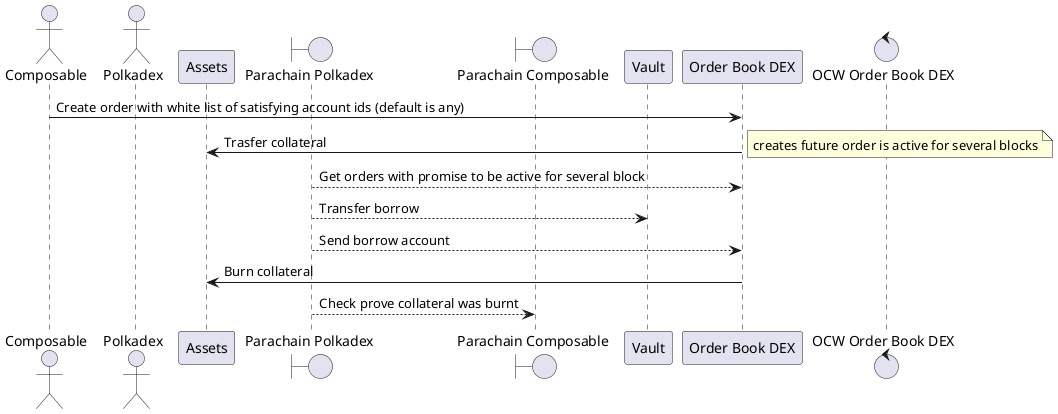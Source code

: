 @startuml


actor Composable as ac
actor Polkadex as ap
participant "Assets" as pa
boundary "Parachain Polkadex" as bp
boundary "Parachain Composable" as bc
participant "Vault" as pv
participant "Order Book DEX" as pd
control "OCW Order Book DEX" as cd

ac -> pd : Create order with white list of satisfying account ids (default is any)
pd -> pa : Trasfer collateral
note right
  creates future order is active for several blocks
end note


{block_start} bp --> pd: Get orders with promise to be active for several block
bp --> pv: Transfer borrow
bp --> pd : Send borrow account
{block_end}  pd -> pa : Burn collateral
bp --> bc : Check prove collateral was burnt
{block_start} <-> {block_end} : 3 blocks, or what next?

@enduml

